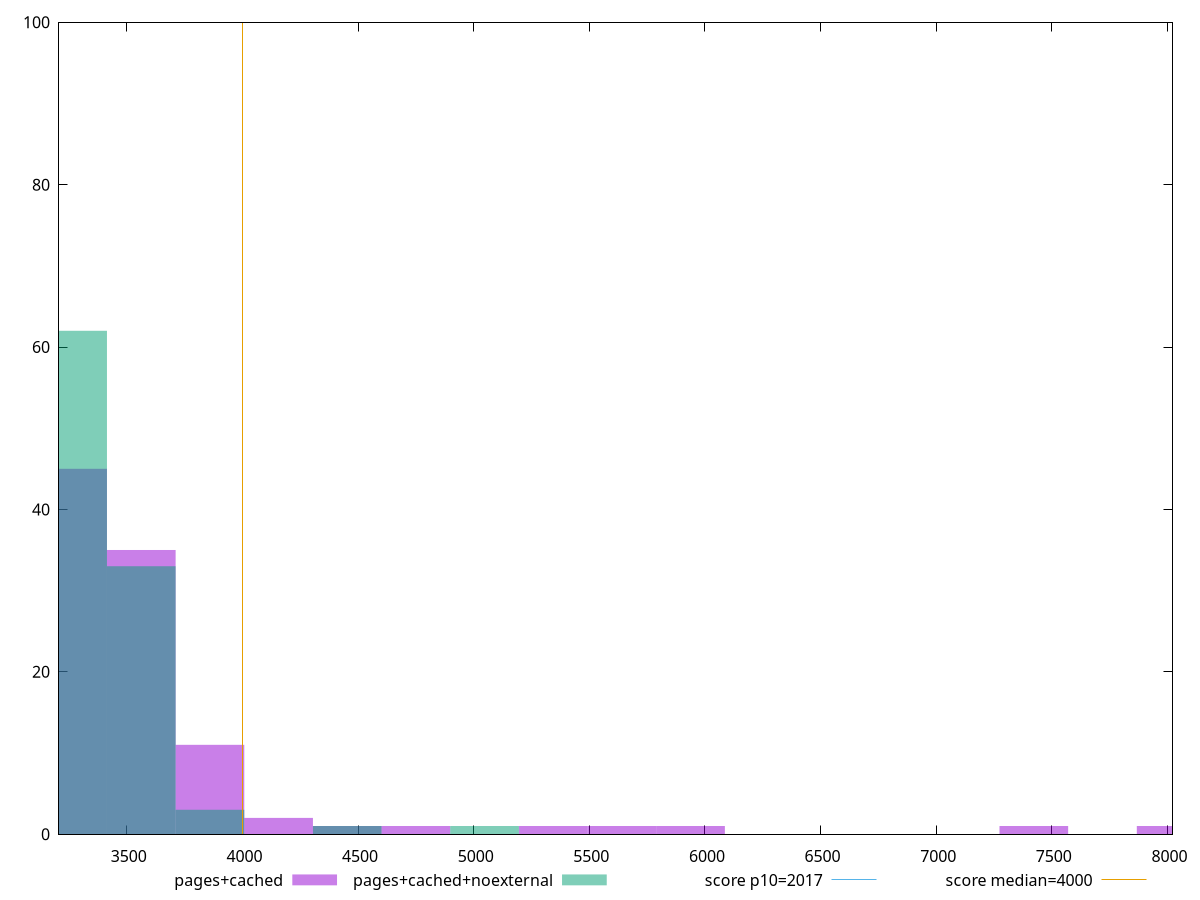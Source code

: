 reset

$pagesCached <<EOF
3562.6989477210964 35
3859.5905266978543 11
4156.482105674612 2
8016.072632372467 1
7422.289474418951 1
5640.940000558402 1
3265.807368744338 45
5937.83157953516 1
5344.048421581644 1
4750.265263628128 1
4453.37368465137 1
EOF

$pagesCachedNoexternal <<EOF
3265.807368744338 62
3562.6989477210964 33
3859.5905266978543 3
4453.37368465137 1
5047.156842604886 1
EOF

set key outside below
set boxwidth 296.891578976758
set xrange [3206.8639999999987:8021.96399999999]
set yrange [0:100]
set trange [0:100]
set style fill transparent solid 0.5 noborder

set parametric
set terminal svg size 640, 500 enhanced background rgb 'white'
set output "reprap/mainthread-work-breakdown/comparison/histogram/1_vs_2.svg"

plot $pagesCached title "pages+cached" with boxes, \
     $pagesCachedNoexternal title "pages+cached+noexternal" with boxes, \
     2017,t title "score p10=2017", \
     4000,t title "score median=4000"

reset
